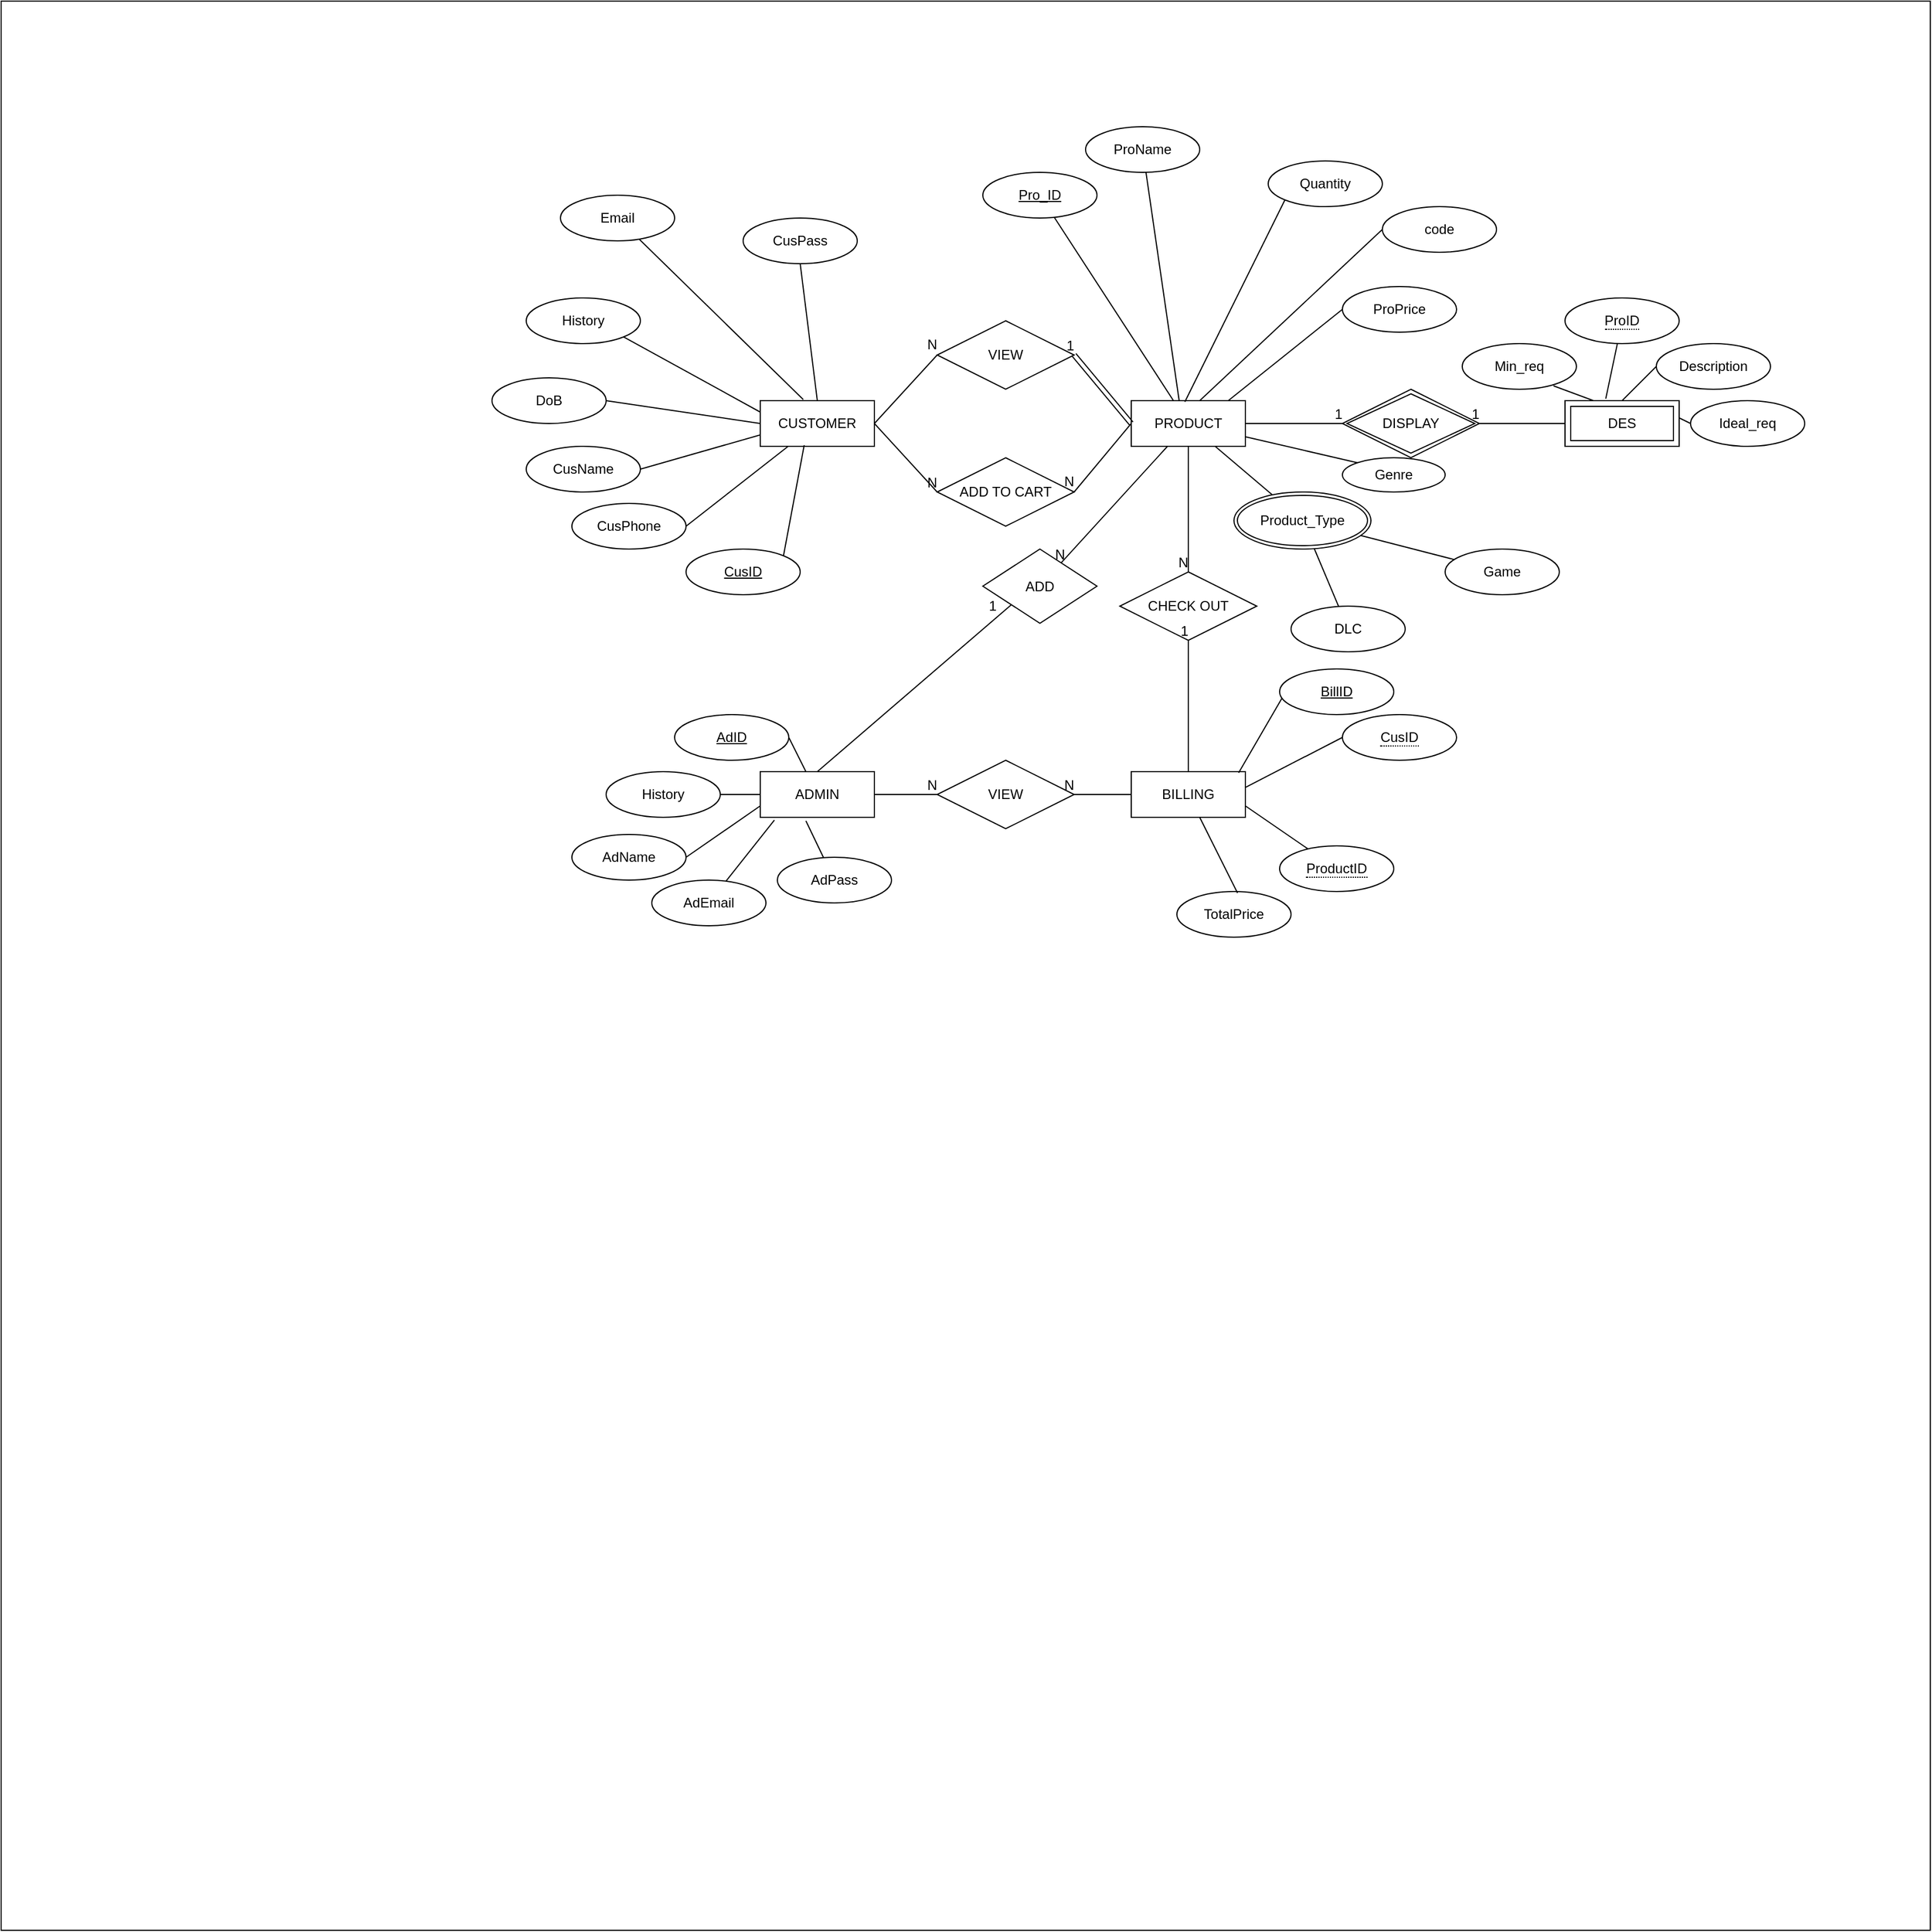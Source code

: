 <mxfile version="20.8.10" type="device"><diagram name="Page-1" id="2wbQZbAOLvrkDtxqqACk"><mxGraphModel dx="2231" dy="1919" grid="1" gridSize="10" guides="1" tooltips="1" connect="1" arrows="1" fold="1" page="1" pageScale="1" pageWidth="850" pageHeight="1100" math="0" shadow="0"><root><mxCell id="0"/><mxCell id="1" parent="0"/><mxCell id="HX_2yulE7gGPccga9XHg-2" value="" style="whiteSpace=wrap;html=1;aspect=fixed;" parent="1" vertex="1"><mxGeometry x="-600" y="-240" width="1690" height="1690" as="geometry"/></mxCell><mxCell id="HX_2yulE7gGPccga9XHg-8" value="BILLING" style="whiteSpace=wrap;html=1;align=center;" parent="1" vertex="1"><mxGeometry x="390" y="435" width="100" height="40" as="geometry"/></mxCell><mxCell id="HX_2yulE7gGPccga9XHg-9" value="CUSTOMER" style="whiteSpace=wrap;html=1;align=center;" parent="1" vertex="1"><mxGeometry x="65" y="110" width="100" height="40" as="geometry"/></mxCell><mxCell id="HX_2yulE7gGPccga9XHg-10" value="ADMIN" style="whiteSpace=wrap;html=1;align=center;" parent="1" vertex="1"><mxGeometry x="65" y="435" width="100" height="40" as="geometry"/></mxCell><mxCell id="HX_2yulE7gGPccga9XHg-12" value="PRODUCT" style="whiteSpace=wrap;html=1;align=center;" parent="1" vertex="1"><mxGeometry x="390" y="110" width="100" height="40" as="geometry"/></mxCell><mxCell id="HX_2yulE7gGPccga9XHg-13" value="DES" style="shape=ext;margin=3;double=1;whiteSpace=wrap;html=1;align=center;" parent="1" vertex="1"><mxGeometry x="770" y="110" width="100" height="40" as="geometry"/></mxCell><mxCell id="HX_2yulE7gGPccga9XHg-14" value="VIEW" style="shape=rhombus;perimeter=rhombusPerimeter;whiteSpace=wrap;html=1;align=center;" parent="1" vertex="1"><mxGeometry x="220" y="40" width="120" height="60" as="geometry"/></mxCell><mxCell id="HX_2yulE7gGPccga9XHg-16" value="CHECK OUT" style="shape=rhombus;perimeter=rhombusPerimeter;whiteSpace=wrap;html=1;align=center;" parent="1" vertex="1"><mxGeometry x="380" y="260" width="120" height="60" as="geometry"/></mxCell><mxCell id="HX_2yulE7gGPccga9XHg-17" value="VIEW" style="shape=rhombus;perimeter=rhombusPerimeter;whiteSpace=wrap;html=1;align=center;" parent="1" vertex="1"><mxGeometry x="220" y="425" width="120" height="60" as="geometry"/></mxCell><mxCell id="HX_2yulE7gGPccga9XHg-15" value="ADD TO CART" style="shape=rhombus;perimeter=rhombusPerimeter;whiteSpace=wrap;html=1;align=center;" parent="1" vertex="1"><mxGeometry x="220" y="160" width="120" height="60" as="geometry"/></mxCell><mxCell id="HX_2yulE7gGPccga9XHg-24" value="" style="endArrow=none;html=1;rounded=0;exitX=1;exitY=0.5;exitDx=0;exitDy=0;entryX=0;entryY=0.5;entryDx=0;entryDy=0;" parent="1" source="HX_2yulE7gGPccga9XHg-9" target="HX_2yulE7gGPccga9XHg-14" edge="1"><mxGeometry relative="1" as="geometry"><mxPoint x="550" y="140" as="sourcePoint"/><mxPoint x="710" y="140" as="targetPoint"/></mxGeometry></mxCell><mxCell id="HX_2yulE7gGPccga9XHg-25" value="N" style="resizable=0;html=1;align=right;verticalAlign=bottom;" parent="HX_2yulE7gGPccga9XHg-24" connectable="0" vertex="1"><mxGeometry x="1" relative="1" as="geometry"/></mxCell><mxCell id="HX_2yulE7gGPccga9XHg-28" value="" style="endArrow=none;html=1;rounded=0;entryX=0.5;entryY=0;entryDx=0;entryDy=0;exitX=0.5;exitY=1;exitDx=0;exitDy=0;" parent="1" source="HX_2yulE7gGPccga9XHg-12" target="HX_2yulE7gGPccga9XHg-16" edge="1"><mxGeometry relative="1" as="geometry"><mxPoint x="550" y="140" as="sourcePoint"/><mxPoint x="710" y="140" as="targetPoint"/></mxGeometry></mxCell><mxCell id="HX_2yulE7gGPccga9XHg-29" value="N" style="resizable=0;html=1;align=right;verticalAlign=bottom;" parent="HX_2yulE7gGPccga9XHg-28" connectable="0" vertex="1"><mxGeometry x="1" relative="1" as="geometry"/></mxCell><mxCell id="HX_2yulE7gGPccga9XHg-30" value="" style="endArrow=none;html=1;rounded=0;entryX=0.5;entryY=1;entryDx=0;entryDy=0;" parent="1" source="HX_2yulE7gGPccga9XHg-8" target="HX_2yulE7gGPccga9XHg-16" edge="1"><mxGeometry relative="1" as="geometry"><mxPoint x="550" y="140" as="sourcePoint"/><mxPoint x="710" y="140" as="targetPoint"/></mxGeometry></mxCell><mxCell id="HX_2yulE7gGPccga9XHg-31" value="1" style="resizable=0;html=1;align=right;verticalAlign=bottom;" parent="HX_2yulE7gGPccga9XHg-30" connectable="0" vertex="1"><mxGeometry x="1" relative="1" as="geometry"/></mxCell><mxCell id="HX_2yulE7gGPccga9XHg-32" value="" style="endArrow=none;html=1;rounded=0;entryX=1;entryY=0.5;entryDx=0;entryDy=0;exitX=0;exitY=0.5;exitDx=0;exitDy=0;" parent="1" source="HX_2yulE7gGPccga9XHg-8" target="HX_2yulE7gGPccga9XHg-17" edge="1"><mxGeometry relative="1" as="geometry"><mxPoint x="210" y="400" as="sourcePoint"/><mxPoint x="370" y="400" as="targetPoint"/></mxGeometry></mxCell><mxCell id="HX_2yulE7gGPccga9XHg-33" value="N" style="resizable=0;html=1;align=right;verticalAlign=bottom;" parent="HX_2yulE7gGPccga9XHg-32" connectable="0" vertex="1"><mxGeometry x="1" relative="1" as="geometry"/></mxCell><mxCell id="HX_2yulE7gGPccga9XHg-34" value="" style="endArrow=none;html=1;rounded=0;entryX=0;entryY=0.5;entryDx=0;entryDy=0;exitX=1;exitY=0.5;exitDx=0;exitDy=0;" parent="1" source="HX_2yulE7gGPccga9XHg-10" target="HX_2yulE7gGPccga9XHg-17" edge="1"><mxGeometry relative="1" as="geometry"><mxPoint x="150" y="465" as="sourcePoint"/><mxPoint x="150" y="360" as="targetPoint"/></mxGeometry></mxCell><mxCell id="HX_2yulE7gGPccga9XHg-35" value="N" style="resizable=0;html=1;align=right;verticalAlign=bottom;" parent="HX_2yulE7gGPccga9XHg-34" connectable="0" vertex="1"><mxGeometry x="1" relative="1" as="geometry"/></mxCell><mxCell id="HX_2yulE7gGPccga9XHg-47" value="" style="endArrow=none;html=1;rounded=0;exitX=1;exitY=0.5;exitDx=0;exitDy=0;" parent="1" source="HX_2yulE7gGPccga9XHg-9" edge="1"><mxGeometry relative="1" as="geometry"><mxPoint x="550" y="250" as="sourcePoint"/><mxPoint x="220" y="190" as="targetPoint"/></mxGeometry></mxCell><mxCell id="HX_2yulE7gGPccga9XHg-48" value="N" style="resizable=0;html=1;align=right;verticalAlign=bottom;" parent="HX_2yulE7gGPccga9XHg-47" connectable="0" vertex="1"><mxGeometry x="1" relative="1" as="geometry"/></mxCell><mxCell id="HX_2yulE7gGPccga9XHg-49" value="" style="endArrow=none;html=1;rounded=0;exitX=0;exitY=0.5;exitDx=0;exitDy=0;entryX=1;entryY=0.5;entryDx=0;entryDy=0;" parent="1" source="HX_2yulE7gGPccga9XHg-12" target="HX_2yulE7gGPccga9XHg-15" edge="1"><mxGeometry relative="1" as="geometry"><mxPoint x="175" y="140" as="sourcePoint"/><mxPoint x="230" y="200" as="targetPoint"/></mxGeometry></mxCell><mxCell id="HX_2yulE7gGPccga9XHg-50" value="N" style="resizable=0;html=1;align=right;verticalAlign=bottom;" parent="HX_2yulE7gGPccga9XHg-49" connectable="0" vertex="1"><mxGeometry x="1" relative="1" as="geometry"/></mxCell><mxCell id="HX_2yulE7gGPccga9XHg-51" value="" style="shape=link;html=1;rounded=0;entryX=1;entryY=0.5;entryDx=0;entryDy=0;" parent="1" target="HX_2yulE7gGPccga9XHg-14" edge="1"><mxGeometry relative="1" as="geometry"><mxPoint x="390" y="130" as="sourcePoint"/><mxPoint x="710" y="250" as="targetPoint"/></mxGeometry></mxCell><mxCell id="HX_2yulE7gGPccga9XHg-52" value="1" style="resizable=0;html=1;align=right;verticalAlign=bottom;" parent="HX_2yulE7gGPccga9XHg-51" connectable="0" vertex="1"><mxGeometry x="1" relative="1" as="geometry"/></mxCell><mxCell id="HX_2yulE7gGPccga9XHg-53" value="CusID" style="ellipse;whiteSpace=wrap;html=1;align=center;fontStyle=4;" parent="1" vertex="1"><mxGeometry y="240" width="100" height="40" as="geometry"/></mxCell><mxCell id="HX_2yulE7gGPccga9XHg-55" value="CusPass" style="ellipse;whiteSpace=wrap;html=1;align=center;" parent="1" vertex="1"><mxGeometry x="50" y="-50" width="100" height="40" as="geometry"/></mxCell><mxCell id="HX_2yulE7gGPccga9XHg-56" value="Email" style="ellipse;whiteSpace=wrap;html=1;align=center;" parent="1" vertex="1"><mxGeometry x="-110" y="-70" width="100" height="40" as="geometry"/></mxCell><mxCell id="HX_2yulE7gGPccga9XHg-57" value="History" style="ellipse;whiteSpace=wrap;html=1;align=center;" parent="1" vertex="1"><mxGeometry x="-140" y="20" width="100" height="40" as="geometry"/></mxCell><mxCell id="HX_2yulE7gGPccga9XHg-58" value="DoB" style="ellipse;whiteSpace=wrap;html=1;align=center;" parent="1" vertex="1"><mxGeometry x="-170" y="90" width="100" height="40" as="geometry"/></mxCell><mxCell id="HX_2yulE7gGPccga9XHg-59" value="CusName" style="ellipse;whiteSpace=wrap;html=1;align=center;" parent="1" vertex="1"><mxGeometry x="-140" y="150" width="100" height="40" as="geometry"/></mxCell><mxCell id="HX_2yulE7gGPccga9XHg-60" value="CusPhone" style="ellipse;whiteSpace=wrap;html=1;align=center;" parent="1" vertex="1"><mxGeometry x="-100" y="200" width="100" height="40" as="geometry"/></mxCell><mxCell id="HX_2yulE7gGPccga9XHg-61" value="" style="endArrow=none;html=1;rounded=0;entryX=0.5;entryY=0;entryDx=0;entryDy=0;exitX=0.5;exitY=1;exitDx=0;exitDy=0;" parent="1" source="HX_2yulE7gGPccga9XHg-55" target="HX_2yulE7gGPccga9XHg-9" edge="1"><mxGeometry relative="1" as="geometry"><mxPoint x="210" y="80" as="sourcePoint"/><mxPoint x="370" y="80" as="targetPoint"/></mxGeometry></mxCell><mxCell id="HX_2yulE7gGPccga9XHg-62" value="" style="endArrow=none;html=1;rounded=0;entryX=0.377;entryY=-0.025;entryDx=0;entryDy=0;entryPerimeter=0;" parent="1" source="HX_2yulE7gGPccga9XHg-56" target="HX_2yulE7gGPccga9XHg-9" edge="1"><mxGeometry relative="1" as="geometry"><mxPoint x="110" as="sourcePoint"/><mxPoint x="125" y="120" as="targetPoint"/></mxGeometry></mxCell><mxCell id="HX_2yulE7gGPccga9XHg-63" value="" style="endArrow=none;html=1;rounded=0;entryX=0;entryY=0.25;entryDx=0;entryDy=0;exitX=1;exitY=1;exitDx=0;exitDy=0;" parent="1" source="HX_2yulE7gGPccga9XHg-57" target="HX_2yulE7gGPccga9XHg-9" edge="1"><mxGeometry relative="1" as="geometry"><mxPoint x="120" y="10" as="sourcePoint"/><mxPoint x="135" y="130" as="targetPoint"/></mxGeometry></mxCell><mxCell id="HX_2yulE7gGPccga9XHg-64" value="" style="endArrow=none;html=1;rounded=0;entryX=0;entryY=0.5;entryDx=0;entryDy=0;exitX=1;exitY=0.5;exitDx=0;exitDy=0;" parent="1" source="HX_2yulE7gGPccga9XHg-58" target="HX_2yulE7gGPccga9XHg-9" edge="1"><mxGeometry relative="1" as="geometry"><mxPoint x="130" y="20" as="sourcePoint"/><mxPoint x="145" y="140" as="targetPoint"/></mxGeometry></mxCell><mxCell id="HX_2yulE7gGPccga9XHg-65" value="" style="endArrow=none;html=1;rounded=0;entryX=0;entryY=0.75;entryDx=0;entryDy=0;exitX=1;exitY=0.5;exitDx=0;exitDy=0;" parent="1" source="HX_2yulE7gGPccga9XHg-59" target="HX_2yulE7gGPccga9XHg-9" edge="1"><mxGeometry relative="1" as="geometry"><mxPoint x="140" y="30" as="sourcePoint"/><mxPoint x="155" y="150" as="targetPoint"/></mxGeometry></mxCell><mxCell id="HX_2yulE7gGPccga9XHg-66" value="" style="endArrow=none;html=1;rounded=0;exitX=1;exitY=0.5;exitDx=0;exitDy=0;" parent="1" source="HX_2yulE7gGPccga9XHg-60" target="HX_2yulE7gGPccga9XHg-9" edge="1"><mxGeometry relative="1" as="geometry"><mxPoint x="150" y="40" as="sourcePoint"/><mxPoint x="165" y="160" as="targetPoint"/></mxGeometry></mxCell><mxCell id="HX_2yulE7gGPccga9XHg-67" value="" style="endArrow=none;html=1;rounded=0;entryX=0.385;entryY=0.975;entryDx=0;entryDy=0;exitX=1;exitY=0;exitDx=0;exitDy=0;entryPerimeter=0;" parent="1" source="HX_2yulE7gGPccga9XHg-53" target="HX_2yulE7gGPccga9XHg-9" edge="1"><mxGeometry relative="1" as="geometry"><mxPoint x="160" y="50" as="sourcePoint"/><mxPoint x="175" y="170" as="targetPoint"/></mxGeometry></mxCell><mxCell id="HX_2yulE7gGPccga9XHg-68" value="AdID" style="ellipse;whiteSpace=wrap;html=1;align=center;fontStyle=4;" parent="1" vertex="1"><mxGeometry x="-10" y="385" width="100" height="40" as="geometry"/></mxCell><mxCell id="HX_2yulE7gGPccga9XHg-70" value="AdPass" style="ellipse;whiteSpace=wrap;html=1;align=center;" parent="1" vertex="1"><mxGeometry x="80" y="510" width="100" height="40" as="geometry"/></mxCell><mxCell id="HX_2yulE7gGPccga9XHg-71" value="AdEmail" style="ellipse;whiteSpace=wrap;html=1;align=center;" parent="1" vertex="1"><mxGeometry x="-30" y="530" width="100" height="40" as="geometry"/></mxCell><mxCell id="HX_2yulE7gGPccga9XHg-72" value="AdName" style="ellipse;whiteSpace=wrap;html=1;align=center;" parent="1" vertex="1"><mxGeometry x="-100" y="490" width="100" height="40" as="geometry"/></mxCell><mxCell id="HX_2yulE7gGPccga9XHg-73" value="History" style="ellipse;whiteSpace=wrap;html=1;align=center;" parent="1" vertex="1"><mxGeometry x="-70" y="435" width="100" height="40" as="geometry"/></mxCell><mxCell id="HX_2yulE7gGPccga9XHg-75" value="TotalPrice" style="ellipse;whiteSpace=wrap;html=1;align=center;" parent="1" vertex="1"><mxGeometry x="430" y="540" width="100" height="40" as="geometry"/></mxCell><mxCell id="HX_2yulE7gGPccga9XHg-76" value="&lt;span style=&quot;border-bottom: 1px dotted&quot;&gt;ProductID&lt;/span&gt;" style="ellipse;whiteSpace=wrap;html=1;align=center;" parent="1" vertex="1"><mxGeometry x="520" y="500" width="100" height="40" as="geometry"/></mxCell><mxCell id="HX_2yulE7gGPccga9XHg-77" value="&lt;span style=&quot;border-bottom: 1px dotted&quot;&gt;CusID&lt;/span&gt;" style="ellipse;whiteSpace=wrap;html=1;align=center;" parent="1" vertex="1"><mxGeometry x="575" y="385" width="100" height="40" as="geometry"/></mxCell><mxCell id="HX_2yulE7gGPccga9XHg-79" value="BillID" style="ellipse;whiteSpace=wrap;html=1;align=center;fontStyle=4;" parent="1" vertex="1"><mxGeometry x="520" y="345" width="100" height="40" as="geometry"/></mxCell><mxCell id="HX_2yulE7gGPccga9XHg-84" value="" style="endArrow=none;html=1;rounded=0;exitX=1;exitY=0.5;exitDx=0;exitDy=0;" parent="1" source="HX_2yulE7gGPccga9XHg-68" target="HX_2yulE7gGPccga9XHg-10" edge="1"><mxGeometry relative="1" as="geometry"><mxPoint x="150" y="400" as="sourcePoint"/><mxPoint x="310" y="400" as="targetPoint"/></mxGeometry></mxCell><mxCell id="HX_2yulE7gGPccga9XHg-85" value="" style="endArrow=none;html=1;rounded=0;exitX=1;exitY=0.5;exitDx=0;exitDy=0;entryX=0;entryY=0.5;entryDx=0;entryDy=0;" parent="1" source="HX_2yulE7gGPccga9XHg-73" target="HX_2yulE7gGPccga9XHg-10" edge="1"><mxGeometry relative="1" as="geometry"><mxPoint x="100" y="415" as="sourcePoint"/><mxPoint x="115" y="445" as="targetPoint"/></mxGeometry></mxCell><mxCell id="HX_2yulE7gGPccga9XHg-86" value="" style="endArrow=none;html=1;rounded=0;exitX=1;exitY=0.5;exitDx=0;exitDy=0;entryX=0;entryY=0.75;entryDx=0;entryDy=0;" parent="1" source="HX_2yulE7gGPccga9XHg-72" target="HX_2yulE7gGPccga9XHg-10" edge="1"><mxGeometry relative="1" as="geometry"><mxPoint x="110" y="425" as="sourcePoint"/><mxPoint x="125" y="455" as="targetPoint"/></mxGeometry></mxCell><mxCell id="HX_2yulE7gGPccga9XHg-87" value="" style="endArrow=none;html=1;rounded=0;entryX=0.124;entryY=1.061;entryDx=0;entryDy=0;entryPerimeter=0;" parent="1" source="HX_2yulE7gGPccga9XHg-71" target="HX_2yulE7gGPccga9XHg-10" edge="1"><mxGeometry relative="1" as="geometry"><mxPoint x="120" y="435" as="sourcePoint"/><mxPoint x="135" y="465" as="targetPoint"/></mxGeometry></mxCell><mxCell id="HX_2yulE7gGPccga9XHg-88" value="" style="endArrow=none;html=1;rounded=0;entryX=0.4;entryY=1.078;entryDx=0;entryDy=0;entryPerimeter=0;" parent="1" source="HX_2yulE7gGPccga9XHg-70" target="HX_2yulE7gGPccga9XHg-10" edge="1"><mxGeometry relative="1" as="geometry"><mxPoint x="130" y="445" as="sourcePoint"/><mxPoint x="145" y="475" as="targetPoint"/></mxGeometry></mxCell><mxCell id="HX_2yulE7gGPccga9XHg-89" value="" style="endArrow=none;html=1;rounded=0;entryX=0.531;entryY=0.032;entryDx=0;entryDy=0;entryPerimeter=0;" parent="1" source="HX_2yulE7gGPccga9XHg-8" target="HX_2yulE7gGPccga9XHg-75" edge="1"><mxGeometry relative="1" as="geometry"><mxPoint x="390" y="500" as="sourcePoint"/><mxPoint x="405" y="530" as="targetPoint"/></mxGeometry></mxCell><mxCell id="HX_2yulE7gGPccga9XHg-91" value="" style="endArrow=none;html=1;rounded=0;exitX=1;exitY=0.75;exitDx=0;exitDy=0;" parent="1" source="HX_2yulE7gGPccga9XHg-8" target="HX_2yulE7gGPccga9XHg-76" edge="1"><mxGeometry relative="1" as="geometry"><mxPoint x="410" y="520" as="sourcePoint"/><mxPoint x="425" y="550" as="targetPoint"/></mxGeometry></mxCell><mxCell id="HX_2yulE7gGPccga9XHg-92" value="" style="endArrow=none;html=1;rounded=0;exitX=0.998;exitY=0.348;exitDx=0;exitDy=0;exitPerimeter=0;entryX=0;entryY=0.5;entryDx=0;entryDy=0;" parent="1" source="HX_2yulE7gGPccga9XHg-8" target="HX_2yulE7gGPccga9XHg-77" edge="1"><mxGeometry relative="1" as="geometry"><mxPoint x="420" y="530" as="sourcePoint"/><mxPoint x="435" y="560" as="targetPoint"/></mxGeometry></mxCell><mxCell id="HX_2yulE7gGPccga9XHg-93" value="" style="endArrow=none;html=1;rounded=0;exitX=0.022;exitY=0.633;exitDx=0;exitDy=0;exitPerimeter=0;entryX=0.941;entryY=0.026;entryDx=0;entryDy=0;entryPerimeter=0;" parent="1" source="HX_2yulE7gGPccga9XHg-79" target="HX_2yulE7gGPccga9XHg-8" edge="1"><mxGeometry relative="1" as="geometry"><mxPoint x="430" y="540" as="sourcePoint"/><mxPoint x="445" y="570" as="targetPoint"/></mxGeometry></mxCell><mxCell id="HX_2yulE7gGPccga9XHg-94" value="&lt;span style=&quot;border-bottom: 1px dotted&quot;&gt;ProID&lt;/span&gt;" style="ellipse;whiteSpace=wrap;html=1;align=center;" parent="1" vertex="1"><mxGeometry x="770" y="20" width="100" height="40" as="geometry"/></mxCell><mxCell id="HX_2yulE7gGPccga9XHg-95" value="Description" style="ellipse;whiteSpace=wrap;html=1;align=center;" parent="1" vertex="1"><mxGeometry x="850" y="60" width="100" height="40" as="geometry"/></mxCell><mxCell id="HX_2yulE7gGPccga9XHg-96" value="Min_req" style="ellipse;whiteSpace=wrap;html=1;align=center;" parent="1" vertex="1"><mxGeometry x="680" y="60" width="100" height="40" as="geometry"/></mxCell><mxCell id="HX_2yulE7gGPccga9XHg-97" value="Ideal_req" style="ellipse;whiteSpace=wrap;html=1;align=center;" parent="1" vertex="1"><mxGeometry x="880" y="110" width="100" height="40" as="geometry"/></mxCell><mxCell id="HX_2yulE7gGPccga9XHg-99" value="" style="endArrow=none;html=1;rounded=0;entryX=0.799;entryY=0.925;entryDx=0;entryDy=0;entryPerimeter=0;exitX=0.25;exitY=0;exitDx=0;exitDy=0;" parent="1" target="HX_2yulE7gGPccga9XHg-96" edge="1"><mxGeometry relative="1" as="geometry"><mxPoint x="795" y="110" as="sourcePoint"/><mxPoint x="880" y="99.16" as="targetPoint"/></mxGeometry></mxCell><mxCell id="HX_2yulE7gGPccga9XHg-100" value="" style="endArrow=none;html=1;rounded=0;exitX=0.5;exitY=0;exitDx=0;exitDy=0;entryX=0;entryY=0.5;entryDx=0;entryDy=0;" parent="1" target="HX_2yulE7gGPccga9XHg-95" edge="1"><mxGeometry relative="1" as="geometry"><mxPoint x="820" y="110" as="sourcePoint"/><mxPoint x="805" y="130" as="targetPoint"/></mxGeometry></mxCell><mxCell id="HX_2yulE7gGPccga9XHg-101" value="" style="endArrow=none;html=1;rounded=0;exitX=0.996;exitY=0.372;exitDx=0;exitDy=0;entryX=0;entryY=0.5;entryDx=0;entryDy=0;exitPerimeter=0;" parent="1" source="HX_2yulE7gGPccga9XHg-13" target="HX_2yulE7gGPccga9XHg-97" edge="1"><mxGeometry relative="1" as="geometry"><mxPoint x="845" y="110" as="sourcePoint"/><mxPoint x="815" y="140" as="targetPoint"/></mxGeometry></mxCell><mxCell id="HX_2yulE7gGPccga9XHg-102" value="" style="endArrow=none;html=1;rounded=0;entryX=0.357;entryY=-0.042;entryDx=0;entryDy=0;entryPerimeter=0;" parent="1" source="HX_2yulE7gGPccga9XHg-94" edge="1"><mxGeometry relative="1" as="geometry"><mxPoint x="810" y="120" as="sourcePoint"/><mxPoint x="805.7" y="108.32" as="targetPoint"/></mxGeometry></mxCell><mxCell id="HX_2yulE7gGPccga9XHg-103" value="" style="endArrow=none;html=1;rounded=0;entryX=1;entryY=0.5;entryDx=0;entryDy=0;exitX=0;exitY=0.5;exitDx=0;exitDy=0;" parent="1" source="HX_2yulE7gGPccga9XHg-13" edge="1"><mxGeometry relative="1" as="geometry"><mxPoint x="610" y="200" as="sourcePoint"/><mxPoint x="690" y="130" as="targetPoint"/></mxGeometry></mxCell><mxCell id="HX_2yulE7gGPccga9XHg-104" value="1" style="resizable=0;html=1;align=right;verticalAlign=bottom;" parent="HX_2yulE7gGPccga9XHg-103" connectable="0" vertex="1"><mxGeometry x="1" relative="1" as="geometry"><mxPoint x="5" as="offset"/></mxGeometry></mxCell><mxCell id="HX_2yulE7gGPccga9XHg-105" value="" style="endArrow=none;html=1;rounded=0;entryX=0;entryY=0.5;entryDx=0;entryDy=0;exitX=1;exitY=0.5;exitDx=0;exitDy=0;" parent="1" source="HX_2yulE7gGPccga9XHg-12" target="plCX-4BKSdrV688QniHN-3" edge="1"><mxGeometry relative="1" as="geometry"><mxPoint x="570" y="240" as="sourcePoint"/><mxPoint x="570" y="130" as="targetPoint"/></mxGeometry></mxCell><mxCell id="HX_2yulE7gGPccga9XHg-106" value="1" style="resizable=0;html=1;align=right;verticalAlign=bottom;" parent="HX_2yulE7gGPccga9XHg-105" connectable="0" vertex="1"><mxGeometry x="1" relative="1" as="geometry"/></mxCell><mxCell id="plCX-4BKSdrV688QniHN-3" value="DISPLAY" style="shape=rhombus;double=1;perimeter=rhombusPerimeter;whiteSpace=wrap;html=1;align=center;shadow=0;fillStyle=auto;strokeWidth=1;fillColor=default;gradientColor=none;" parent="1" vertex="1"><mxGeometry x="575" y="100" width="120" height="60" as="geometry"/></mxCell><mxCell id="6pIMHW2d_r8X0DO6EGOe-17" value="ProName" style="ellipse;whiteSpace=wrap;html=1;align=center;" parent="1" vertex="1"><mxGeometry x="350" y="-130" width="100" height="40" as="geometry"/></mxCell><mxCell id="6pIMHW2d_r8X0DO6EGOe-18" value="ProPrice" style="ellipse;whiteSpace=wrap;html=1;align=center;" parent="1" vertex="1"><mxGeometry x="575" y="10" width="100" height="40" as="geometry"/></mxCell><mxCell id="6pIMHW2d_r8X0DO6EGOe-19" value="Quantity" style="ellipse;whiteSpace=wrap;html=1;align=center;" parent="1" vertex="1"><mxGeometry x="510" y="-100" width="100" height="40" as="geometry"/></mxCell><mxCell id="6pIMHW2d_r8X0DO6EGOe-20" value="code" style="ellipse;whiteSpace=wrap;html=1;align=center;" parent="1" vertex="1"><mxGeometry x="610" y="-60" width="100" height="40" as="geometry"/></mxCell><mxCell id="6pIMHW2d_r8X0DO6EGOe-21" value="" style="endArrow=none;html=1;rounded=0;exitX=0.316;exitY=0.011;exitDx=0;exitDy=0;exitPerimeter=0;" parent="1" target="6pIMHW2d_r8X0DO6EGOe-17" edge="1"><mxGeometry relative="1" as="geometry"><mxPoint x="432" y="110" as="sourcePoint"/><mxPoint x="398" y="59" as="targetPoint"/></mxGeometry></mxCell><mxCell id="6pIMHW2d_r8X0DO6EGOe-22" value="" style="endArrow=none;html=1;rounded=0;entryX=0;entryY=1;entryDx=0;entryDy=0;exitX=0.371;exitY=0.034;exitDx=0;exitDy=0;exitPerimeter=0;" parent="1" target="6pIMHW2d_r8X0DO6EGOe-19" edge="1"><mxGeometry relative="1" as="geometry"><mxPoint x="437" y="111" as="sourcePoint"/><mxPoint x="408" y="69" as="targetPoint"/></mxGeometry></mxCell><mxCell id="6pIMHW2d_r8X0DO6EGOe-23" value="" style="endArrow=none;html=1;rounded=0;entryX=0;entryY=0.5;entryDx=0;entryDy=0;exitX=0.5;exitY=0;exitDx=0;exitDy=0;" parent="1" target="6pIMHW2d_r8X0DO6EGOe-20" edge="1"><mxGeometry relative="1" as="geometry"><mxPoint x="450" y="110" as="sourcePoint"/><mxPoint x="418" y="79" as="targetPoint"/></mxGeometry></mxCell><mxCell id="6pIMHW2d_r8X0DO6EGOe-24" value="" style="endArrow=none;html=1;rounded=0;entryX=0;entryY=0.5;entryDx=0;entryDy=0;exitX=0.75;exitY=0;exitDx=0;exitDy=0;" parent="1" target="6pIMHW2d_r8X0DO6EGOe-18" edge="1"><mxGeometry relative="1" as="geometry"><mxPoint x="475" y="110" as="sourcePoint"/><mxPoint x="490" y="50" as="targetPoint"/></mxGeometry></mxCell><mxCell id="BTRr3Lh89e5WIiGb3sKB-1" value="ADD" style="rhombus;whiteSpace=wrap;html=1;" parent="1" vertex="1"><mxGeometry x="260" y="240" width="100" height="65" as="geometry"/></mxCell><mxCell id="BTRr3Lh89e5WIiGb3sKB-11" value="" style="endArrow=none;html=1;rounded=0;exitX=0.5;exitY=0;exitDx=0;exitDy=0;entryX=0;entryY=1;entryDx=0;entryDy=0;" parent="1" source="HX_2yulE7gGPccga9XHg-10" target="BTRr3Lh89e5WIiGb3sKB-1" edge="1"><mxGeometry relative="1" as="geometry"><mxPoint x="200" y="400" as="sourcePoint"/><mxPoint x="360" y="400" as="targetPoint"/></mxGeometry></mxCell><mxCell id="BTRr3Lh89e5WIiGb3sKB-12" value="" style="endArrow=none;html=1;rounded=0;" parent="1" source="BTRr3Lh89e5WIiGb3sKB-1" target="HX_2yulE7gGPccga9XHg-12" edge="1"><mxGeometry relative="1" as="geometry"><mxPoint x="260" y="239" as="sourcePoint"/><mxPoint x="410" y="239" as="targetPoint"/></mxGeometry></mxCell><mxCell id="BTRr3Lh89e5WIiGb3sKB-13" value="1" style="resizable=0;html=1;align=right;verticalAlign=bottom;" parent="1" connectable="0" vertex="1"><mxGeometry x="280.004" y="259.999" as="geometry"><mxPoint x="-8" y="39" as="offset"/></mxGeometry></mxCell><mxCell id="BTRr3Lh89e5WIiGb3sKB-14" value="N" style="resizable=0;html=1;align=right;verticalAlign=bottom;" parent="1" connectable="0" vertex="1"><mxGeometry x="340.004" y="214.999" as="geometry"><mxPoint x="-8" y="39" as="offset"/></mxGeometry></mxCell><mxCell id="BTRr3Lh89e5WIiGb3sKB-15" value="Genre" style="ellipse;whiteSpace=wrap;html=1;" parent="1" vertex="1"><mxGeometry x="575" y="160" width="90" height="30" as="geometry"/></mxCell><mxCell id="BTRr3Lh89e5WIiGb3sKB-16" value="" style="endArrow=none;html=1;rounded=0;entryX=0;entryY=0;entryDx=0;entryDy=0;" parent="1" source="HX_2yulE7gGPccga9XHg-12" target="BTRr3Lh89e5WIiGb3sKB-15" edge="1"><mxGeometry relative="1" as="geometry"><mxPoint x="330" y="250" as="sourcePoint"/><mxPoint x="490" y="250" as="targetPoint"/></mxGeometry></mxCell><mxCell id="BTRr3Lh89e5WIiGb3sKB-18" value="" style="endArrow=none;html=1;rounded=0;" parent="1" source="HX_2yulE7gGPccga9XHg-12" target="BTRr3Lh89e5WIiGb3sKB-24" edge="1"><mxGeometry relative="1" as="geometry"><mxPoint x="370" y="200" as="sourcePoint"/><mxPoint x="516.923" y="191.538" as="targetPoint"/></mxGeometry></mxCell><mxCell id="BTRr3Lh89e5WIiGb3sKB-21" value="Pro_ID" style="ellipse;whiteSpace=wrap;html=1;align=center;fontStyle=4;" parent="1" vertex="1"><mxGeometry x="260" y="-90" width="100" height="40" as="geometry"/></mxCell><mxCell id="BTRr3Lh89e5WIiGb3sKB-22" value="" style="endArrow=none;html=1;rounded=0;" parent="1" source="HX_2yulE7gGPccga9XHg-12" target="BTRr3Lh89e5WIiGb3sKB-21" edge="1"><mxGeometry relative="1" as="geometry"><mxPoint x="400" y="-50" as="sourcePoint"/><mxPoint x="560" y="-50" as="targetPoint"/></mxGeometry></mxCell><mxCell id="BTRr3Lh89e5WIiGb3sKB-24" value="Product_Type" style="ellipse;shape=doubleEllipse;margin=3;whiteSpace=wrap;html=1;align=center;" parent="1" vertex="1"><mxGeometry x="480" y="190" width="120" height="50" as="geometry"/></mxCell><mxCell id="BTRr3Lh89e5WIiGb3sKB-25" value="DLC" style="ellipse;whiteSpace=wrap;html=1;align=center;" parent="1" vertex="1"><mxGeometry x="530" y="290" width="100" height="40" as="geometry"/></mxCell><mxCell id="BTRr3Lh89e5WIiGb3sKB-26" value="Game" style="ellipse;whiteSpace=wrap;html=1;align=center;" parent="1" vertex="1"><mxGeometry x="665" y="240" width="100" height="40" as="geometry"/></mxCell><mxCell id="BTRr3Lh89e5WIiGb3sKB-34" value="" style="endArrow=none;html=1;rounded=0;" parent="1" source="BTRr3Lh89e5WIiGb3sKB-24" target="BTRr3Lh89e5WIiGb3sKB-26" edge="1"><mxGeometry relative="1" as="geometry"><mxPoint x="620" y="219.5" as="sourcePoint"/><mxPoint x="780" y="219.5" as="targetPoint"/></mxGeometry></mxCell><mxCell id="BTRr3Lh89e5WIiGb3sKB-35" value="" style="endArrow=none;html=1;rounded=0;" parent="1" source="BTRr3Lh89e5WIiGb3sKB-24" target="BTRr3Lh89e5WIiGb3sKB-25" edge="1"><mxGeometry relative="1" as="geometry"><mxPoint x="575" y="309.5" as="sourcePoint"/><mxPoint x="735" y="309.5" as="targetPoint"/></mxGeometry></mxCell></root></mxGraphModel></diagram></mxfile>